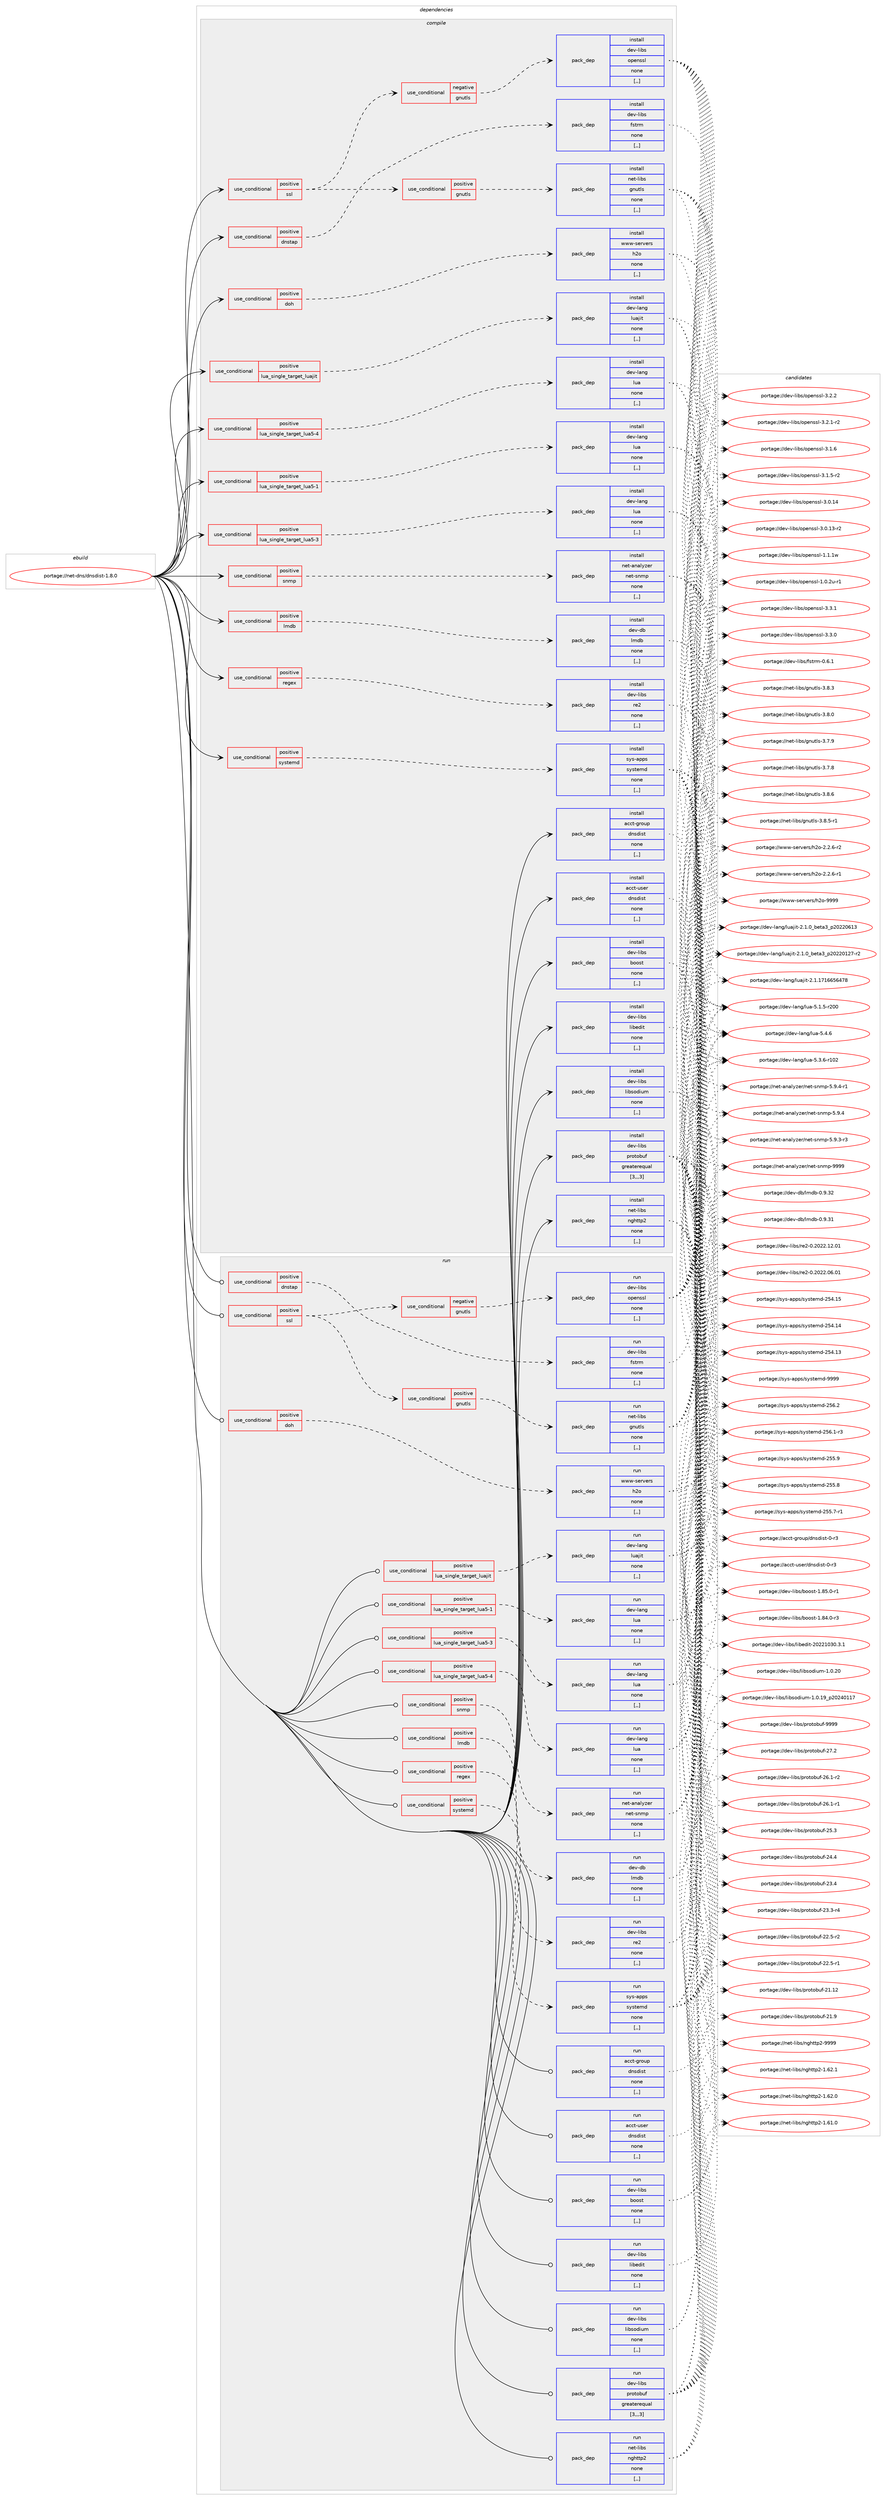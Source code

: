 digraph prolog {

# *************
# Graph options
# *************

newrank=true;
concentrate=true;
compound=true;
graph [rankdir=LR,fontname=Helvetica,fontsize=10,ranksep=1.5];#, ranksep=2.5, nodesep=0.2];
edge  [arrowhead=vee];
node  [fontname=Helvetica,fontsize=10];

# **********
# The ebuild
# **********

subgraph cluster_leftcol {
color=gray;
label=<<i>ebuild</i>>;
id [label="portage://net-dns/dnsdist-1.8.0", color=red, width=4, href="../net-dns/dnsdist-1.8.0.svg"];
}

# ****************
# The dependencies
# ****************

subgraph cluster_midcol {
color=gray;
label=<<i>dependencies</i>>;
subgraph cluster_compile {
fillcolor="#eeeeee";
style=filled;
label=<<i>compile</i>>;
subgraph cond89150 {
dependency344105 [label=<<TABLE BORDER="0" CELLBORDER="1" CELLSPACING="0" CELLPADDING="4"><TR><TD ROWSPAN="3" CELLPADDING="10">use_conditional</TD></TR><TR><TD>positive</TD></TR><TR><TD>dnstap</TD></TR></TABLE>>, shape=none, color=red];
subgraph pack252348 {
dependency344106 [label=<<TABLE BORDER="0" CELLBORDER="1" CELLSPACING="0" CELLPADDING="4" WIDTH="220"><TR><TD ROWSPAN="6" CELLPADDING="30">pack_dep</TD></TR><TR><TD WIDTH="110">install</TD></TR><TR><TD>dev-libs</TD></TR><TR><TD>fstrm</TD></TR><TR><TD>none</TD></TR><TR><TD>[,,]</TD></TR></TABLE>>, shape=none, color=blue];
}
dependency344105:e -> dependency344106:w [weight=20,style="dashed",arrowhead="vee"];
}
id:e -> dependency344105:w [weight=20,style="solid",arrowhead="vee"];
subgraph cond89151 {
dependency344107 [label=<<TABLE BORDER="0" CELLBORDER="1" CELLSPACING="0" CELLPADDING="4"><TR><TD ROWSPAN="3" CELLPADDING="10">use_conditional</TD></TR><TR><TD>positive</TD></TR><TR><TD>doh</TD></TR></TABLE>>, shape=none, color=red];
subgraph pack252349 {
dependency344108 [label=<<TABLE BORDER="0" CELLBORDER="1" CELLSPACING="0" CELLPADDING="4" WIDTH="220"><TR><TD ROWSPAN="6" CELLPADDING="30">pack_dep</TD></TR><TR><TD WIDTH="110">install</TD></TR><TR><TD>www-servers</TD></TR><TR><TD>h2o</TD></TR><TR><TD>none</TD></TR><TR><TD>[,,]</TD></TR></TABLE>>, shape=none, color=blue];
}
dependency344107:e -> dependency344108:w [weight=20,style="dashed",arrowhead="vee"];
}
id:e -> dependency344107:w [weight=20,style="solid",arrowhead="vee"];
subgraph cond89152 {
dependency344109 [label=<<TABLE BORDER="0" CELLBORDER="1" CELLSPACING="0" CELLPADDING="4"><TR><TD ROWSPAN="3" CELLPADDING="10">use_conditional</TD></TR><TR><TD>positive</TD></TR><TR><TD>lmdb</TD></TR></TABLE>>, shape=none, color=red];
subgraph pack252350 {
dependency344110 [label=<<TABLE BORDER="0" CELLBORDER="1" CELLSPACING="0" CELLPADDING="4" WIDTH="220"><TR><TD ROWSPAN="6" CELLPADDING="30">pack_dep</TD></TR><TR><TD WIDTH="110">install</TD></TR><TR><TD>dev-db</TD></TR><TR><TD>lmdb</TD></TR><TR><TD>none</TD></TR><TR><TD>[,,]</TD></TR></TABLE>>, shape=none, color=blue];
}
dependency344109:e -> dependency344110:w [weight=20,style="dashed",arrowhead="vee"];
}
id:e -> dependency344109:w [weight=20,style="solid",arrowhead="vee"];
subgraph cond89153 {
dependency344111 [label=<<TABLE BORDER="0" CELLBORDER="1" CELLSPACING="0" CELLPADDING="4"><TR><TD ROWSPAN="3" CELLPADDING="10">use_conditional</TD></TR><TR><TD>positive</TD></TR><TR><TD>lua_single_target_lua5-1</TD></TR></TABLE>>, shape=none, color=red];
subgraph pack252351 {
dependency344112 [label=<<TABLE BORDER="0" CELLBORDER="1" CELLSPACING="0" CELLPADDING="4" WIDTH="220"><TR><TD ROWSPAN="6" CELLPADDING="30">pack_dep</TD></TR><TR><TD WIDTH="110">install</TD></TR><TR><TD>dev-lang</TD></TR><TR><TD>lua</TD></TR><TR><TD>none</TD></TR><TR><TD>[,,]</TD></TR></TABLE>>, shape=none, color=blue];
}
dependency344111:e -> dependency344112:w [weight=20,style="dashed",arrowhead="vee"];
}
id:e -> dependency344111:w [weight=20,style="solid",arrowhead="vee"];
subgraph cond89154 {
dependency344113 [label=<<TABLE BORDER="0" CELLBORDER="1" CELLSPACING="0" CELLPADDING="4"><TR><TD ROWSPAN="3" CELLPADDING="10">use_conditional</TD></TR><TR><TD>positive</TD></TR><TR><TD>lua_single_target_lua5-3</TD></TR></TABLE>>, shape=none, color=red];
subgraph pack252352 {
dependency344114 [label=<<TABLE BORDER="0" CELLBORDER="1" CELLSPACING="0" CELLPADDING="4" WIDTH="220"><TR><TD ROWSPAN="6" CELLPADDING="30">pack_dep</TD></TR><TR><TD WIDTH="110">install</TD></TR><TR><TD>dev-lang</TD></TR><TR><TD>lua</TD></TR><TR><TD>none</TD></TR><TR><TD>[,,]</TD></TR></TABLE>>, shape=none, color=blue];
}
dependency344113:e -> dependency344114:w [weight=20,style="dashed",arrowhead="vee"];
}
id:e -> dependency344113:w [weight=20,style="solid",arrowhead="vee"];
subgraph cond89155 {
dependency344115 [label=<<TABLE BORDER="0" CELLBORDER="1" CELLSPACING="0" CELLPADDING="4"><TR><TD ROWSPAN="3" CELLPADDING="10">use_conditional</TD></TR><TR><TD>positive</TD></TR><TR><TD>lua_single_target_lua5-4</TD></TR></TABLE>>, shape=none, color=red];
subgraph pack252353 {
dependency344116 [label=<<TABLE BORDER="0" CELLBORDER="1" CELLSPACING="0" CELLPADDING="4" WIDTH="220"><TR><TD ROWSPAN="6" CELLPADDING="30">pack_dep</TD></TR><TR><TD WIDTH="110">install</TD></TR><TR><TD>dev-lang</TD></TR><TR><TD>lua</TD></TR><TR><TD>none</TD></TR><TR><TD>[,,]</TD></TR></TABLE>>, shape=none, color=blue];
}
dependency344115:e -> dependency344116:w [weight=20,style="dashed",arrowhead="vee"];
}
id:e -> dependency344115:w [weight=20,style="solid",arrowhead="vee"];
subgraph cond89156 {
dependency344117 [label=<<TABLE BORDER="0" CELLBORDER="1" CELLSPACING="0" CELLPADDING="4"><TR><TD ROWSPAN="3" CELLPADDING="10">use_conditional</TD></TR><TR><TD>positive</TD></TR><TR><TD>lua_single_target_luajit</TD></TR></TABLE>>, shape=none, color=red];
subgraph pack252354 {
dependency344118 [label=<<TABLE BORDER="0" CELLBORDER="1" CELLSPACING="0" CELLPADDING="4" WIDTH="220"><TR><TD ROWSPAN="6" CELLPADDING="30">pack_dep</TD></TR><TR><TD WIDTH="110">install</TD></TR><TR><TD>dev-lang</TD></TR><TR><TD>luajit</TD></TR><TR><TD>none</TD></TR><TR><TD>[,,]</TD></TR></TABLE>>, shape=none, color=blue];
}
dependency344117:e -> dependency344118:w [weight=20,style="dashed",arrowhead="vee"];
}
id:e -> dependency344117:w [weight=20,style="solid",arrowhead="vee"];
subgraph cond89157 {
dependency344119 [label=<<TABLE BORDER="0" CELLBORDER="1" CELLSPACING="0" CELLPADDING="4"><TR><TD ROWSPAN="3" CELLPADDING="10">use_conditional</TD></TR><TR><TD>positive</TD></TR><TR><TD>regex</TD></TR></TABLE>>, shape=none, color=red];
subgraph pack252355 {
dependency344120 [label=<<TABLE BORDER="0" CELLBORDER="1" CELLSPACING="0" CELLPADDING="4" WIDTH="220"><TR><TD ROWSPAN="6" CELLPADDING="30">pack_dep</TD></TR><TR><TD WIDTH="110">install</TD></TR><TR><TD>dev-libs</TD></TR><TR><TD>re2</TD></TR><TR><TD>none</TD></TR><TR><TD>[,,]</TD></TR></TABLE>>, shape=none, color=blue];
}
dependency344119:e -> dependency344120:w [weight=20,style="dashed",arrowhead="vee"];
}
id:e -> dependency344119:w [weight=20,style="solid",arrowhead="vee"];
subgraph cond89158 {
dependency344121 [label=<<TABLE BORDER="0" CELLBORDER="1" CELLSPACING="0" CELLPADDING="4"><TR><TD ROWSPAN="3" CELLPADDING="10">use_conditional</TD></TR><TR><TD>positive</TD></TR><TR><TD>snmp</TD></TR></TABLE>>, shape=none, color=red];
subgraph pack252356 {
dependency344122 [label=<<TABLE BORDER="0" CELLBORDER="1" CELLSPACING="0" CELLPADDING="4" WIDTH="220"><TR><TD ROWSPAN="6" CELLPADDING="30">pack_dep</TD></TR><TR><TD WIDTH="110">install</TD></TR><TR><TD>net-analyzer</TD></TR><TR><TD>net-snmp</TD></TR><TR><TD>none</TD></TR><TR><TD>[,,]</TD></TR></TABLE>>, shape=none, color=blue];
}
dependency344121:e -> dependency344122:w [weight=20,style="dashed",arrowhead="vee"];
}
id:e -> dependency344121:w [weight=20,style="solid",arrowhead="vee"];
subgraph cond89159 {
dependency344123 [label=<<TABLE BORDER="0" CELLBORDER="1" CELLSPACING="0" CELLPADDING="4"><TR><TD ROWSPAN="3" CELLPADDING="10">use_conditional</TD></TR><TR><TD>positive</TD></TR><TR><TD>ssl</TD></TR></TABLE>>, shape=none, color=red];
subgraph cond89160 {
dependency344124 [label=<<TABLE BORDER="0" CELLBORDER="1" CELLSPACING="0" CELLPADDING="4"><TR><TD ROWSPAN="3" CELLPADDING="10">use_conditional</TD></TR><TR><TD>positive</TD></TR><TR><TD>gnutls</TD></TR></TABLE>>, shape=none, color=red];
subgraph pack252357 {
dependency344125 [label=<<TABLE BORDER="0" CELLBORDER="1" CELLSPACING="0" CELLPADDING="4" WIDTH="220"><TR><TD ROWSPAN="6" CELLPADDING="30">pack_dep</TD></TR><TR><TD WIDTH="110">install</TD></TR><TR><TD>net-libs</TD></TR><TR><TD>gnutls</TD></TR><TR><TD>none</TD></TR><TR><TD>[,,]</TD></TR></TABLE>>, shape=none, color=blue];
}
dependency344124:e -> dependency344125:w [weight=20,style="dashed",arrowhead="vee"];
}
dependency344123:e -> dependency344124:w [weight=20,style="dashed",arrowhead="vee"];
subgraph cond89161 {
dependency344126 [label=<<TABLE BORDER="0" CELLBORDER="1" CELLSPACING="0" CELLPADDING="4"><TR><TD ROWSPAN="3" CELLPADDING="10">use_conditional</TD></TR><TR><TD>negative</TD></TR><TR><TD>gnutls</TD></TR></TABLE>>, shape=none, color=red];
subgraph pack252358 {
dependency344127 [label=<<TABLE BORDER="0" CELLBORDER="1" CELLSPACING="0" CELLPADDING="4" WIDTH="220"><TR><TD ROWSPAN="6" CELLPADDING="30">pack_dep</TD></TR><TR><TD WIDTH="110">install</TD></TR><TR><TD>dev-libs</TD></TR><TR><TD>openssl</TD></TR><TR><TD>none</TD></TR><TR><TD>[,,]</TD></TR></TABLE>>, shape=none, color=blue];
}
dependency344126:e -> dependency344127:w [weight=20,style="dashed",arrowhead="vee"];
}
dependency344123:e -> dependency344126:w [weight=20,style="dashed",arrowhead="vee"];
}
id:e -> dependency344123:w [weight=20,style="solid",arrowhead="vee"];
subgraph cond89162 {
dependency344128 [label=<<TABLE BORDER="0" CELLBORDER="1" CELLSPACING="0" CELLPADDING="4"><TR><TD ROWSPAN="3" CELLPADDING="10">use_conditional</TD></TR><TR><TD>positive</TD></TR><TR><TD>systemd</TD></TR></TABLE>>, shape=none, color=red];
subgraph pack252359 {
dependency344129 [label=<<TABLE BORDER="0" CELLBORDER="1" CELLSPACING="0" CELLPADDING="4" WIDTH="220"><TR><TD ROWSPAN="6" CELLPADDING="30">pack_dep</TD></TR><TR><TD WIDTH="110">install</TD></TR><TR><TD>sys-apps</TD></TR><TR><TD>systemd</TD></TR><TR><TD>none</TD></TR><TR><TD>[,,]</TD></TR></TABLE>>, shape=none, color=blue];
}
dependency344128:e -> dependency344129:w [weight=20,style="dashed",arrowhead="vee"];
}
id:e -> dependency344128:w [weight=20,style="solid",arrowhead="vee"];
subgraph pack252360 {
dependency344130 [label=<<TABLE BORDER="0" CELLBORDER="1" CELLSPACING="0" CELLPADDING="4" WIDTH="220"><TR><TD ROWSPAN="6" CELLPADDING="30">pack_dep</TD></TR><TR><TD WIDTH="110">install</TD></TR><TR><TD>acct-group</TD></TR><TR><TD>dnsdist</TD></TR><TR><TD>none</TD></TR><TR><TD>[,,]</TD></TR></TABLE>>, shape=none, color=blue];
}
id:e -> dependency344130:w [weight=20,style="solid",arrowhead="vee"];
subgraph pack252361 {
dependency344131 [label=<<TABLE BORDER="0" CELLBORDER="1" CELLSPACING="0" CELLPADDING="4" WIDTH="220"><TR><TD ROWSPAN="6" CELLPADDING="30">pack_dep</TD></TR><TR><TD WIDTH="110">install</TD></TR><TR><TD>acct-user</TD></TR><TR><TD>dnsdist</TD></TR><TR><TD>none</TD></TR><TR><TD>[,,]</TD></TR></TABLE>>, shape=none, color=blue];
}
id:e -> dependency344131:w [weight=20,style="solid",arrowhead="vee"];
subgraph pack252362 {
dependency344132 [label=<<TABLE BORDER="0" CELLBORDER="1" CELLSPACING="0" CELLPADDING="4" WIDTH="220"><TR><TD ROWSPAN="6" CELLPADDING="30">pack_dep</TD></TR><TR><TD WIDTH="110">install</TD></TR><TR><TD>dev-libs</TD></TR><TR><TD>boost</TD></TR><TR><TD>none</TD></TR><TR><TD>[,,]</TD></TR></TABLE>>, shape=none, color=blue];
}
id:e -> dependency344132:w [weight=20,style="solid",arrowhead="vee"];
subgraph pack252363 {
dependency344133 [label=<<TABLE BORDER="0" CELLBORDER="1" CELLSPACING="0" CELLPADDING="4" WIDTH="220"><TR><TD ROWSPAN="6" CELLPADDING="30">pack_dep</TD></TR><TR><TD WIDTH="110">install</TD></TR><TR><TD>dev-libs</TD></TR><TR><TD>libedit</TD></TR><TR><TD>none</TD></TR><TR><TD>[,,]</TD></TR></TABLE>>, shape=none, color=blue];
}
id:e -> dependency344133:w [weight=20,style="solid",arrowhead="vee"];
subgraph pack252364 {
dependency344134 [label=<<TABLE BORDER="0" CELLBORDER="1" CELLSPACING="0" CELLPADDING="4" WIDTH="220"><TR><TD ROWSPAN="6" CELLPADDING="30">pack_dep</TD></TR><TR><TD WIDTH="110">install</TD></TR><TR><TD>dev-libs</TD></TR><TR><TD>libsodium</TD></TR><TR><TD>none</TD></TR><TR><TD>[,,]</TD></TR></TABLE>>, shape=none, color=blue];
}
id:e -> dependency344134:w [weight=20,style="solid",arrowhead="vee"];
subgraph pack252365 {
dependency344135 [label=<<TABLE BORDER="0" CELLBORDER="1" CELLSPACING="0" CELLPADDING="4" WIDTH="220"><TR><TD ROWSPAN="6" CELLPADDING="30">pack_dep</TD></TR><TR><TD WIDTH="110">install</TD></TR><TR><TD>dev-libs</TD></TR><TR><TD>protobuf</TD></TR><TR><TD>greaterequal</TD></TR><TR><TD>[3,,,3]</TD></TR></TABLE>>, shape=none, color=blue];
}
id:e -> dependency344135:w [weight=20,style="solid",arrowhead="vee"];
subgraph pack252366 {
dependency344136 [label=<<TABLE BORDER="0" CELLBORDER="1" CELLSPACING="0" CELLPADDING="4" WIDTH="220"><TR><TD ROWSPAN="6" CELLPADDING="30">pack_dep</TD></TR><TR><TD WIDTH="110">install</TD></TR><TR><TD>net-libs</TD></TR><TR><TD>nghttp2</TD></TR><TR><TD>none</TD></TR><TR><TD>[,,]</TD></TR></TABLE>>, shape=none, color=blue];
}
id:e -> dependency344136:w [weight=20,style="solid",arrowhead="vee"];
}
subgraph cluster_compileandrun {
fillcolor="#eeeeee";
style=filled;
label=<<i>compile and run</i>>;
}
subgraph cluster_run {
fillcolor="#eeeeee";
style=filled;
label=<<i>run</i>>;
subgraph cond89163 {
dependency344137 [label=<<TABLE BORDER="0" CELLBORDER="1" CELLSPACING="0" CELLPADDING="4"><TR><TD ROWSPAN="3" CELLPADDING="10">use_conditional</TD></TR><TR><TD>positive</TD></TR><TR><TD>dnstap</TD></TR></TABLE>>, shape=none, color=red];
subgraph pack252367 {
dependency344138 [label=<<TABLE BORDER="0" CELLBORDER="1" CELLSPACING="0" CELLPADDING="4" WIDTH="220"><TR><TD ROWSPAN="6" CELLPADDING="30">pack_dep</TD></TR><TR><TD WIDTH="110">run</TD></TR><TR><TD>dev-libs</TD></TR><TR><TD>fstrm</TD></TR><TR><TD>none</TD></TR><TR><TD>[,,]</TD></TR></TABLE>>, shape=none, color=blue];
}
dependency344137:e -> dependency344138:w [weight=20,style="dashed",arrowhead="vee"];
}
id:e -> dependency344137:w [weight=20,style="solid",arrowhead="odot"];
subgraph cond89164 {
dependency344139 [label=<<TABLE BORDER="0" CELLBORDER="1" CELLSPACING="0" CELLPADDING="4"><TR><TD ROWSPAN="3" CELLPADDING="10">use_conditional</TD></TR><TR><TD>positive</TD></TR><TR><TD>doh</TD></TR></TABLE>>, shape=none, color=red];
subgraph pack252368 {
dependency344140 [label=<<TABLE BORDER="0" CELLBORDER="1" CELLSPACING="0" CELLPADDING="4" WIDTH="220"><TR><TD ROWSPAN="6" CELLPADDING="30">pack_dep</TD></TR><TR><TD WIDTH="110">run</TD></TR><TR><TD>www-servers</TD></TR><TR><TD>h2o</TD></TR><TR><TD>none</TD></TR><TR><TD>[,,]</TD></TR></TABLE>>, shape=none, color=blue];
}
dependency344139:e -> dependency344140:w [weight=20,style="dashed",arrowhead="vee"];
}
id:e -> dependency344139:w [weight=20,style="solid",arrowhead="odot"];
subgraph cond89165 {
dependency344141 [label=<<TABLE BORDER="0" CELLBORDER="1" CELLSPACING="0" CELLPADDING="4"><TR><TD ROWSPAN="3" CELLPADDING="10">use_conditional</TD></TR><TR><TD>positive</TD></TR><TR><TD>lmdb</TD></TR></TABLE>>, shape=none, color=red];
subgraph pack252369 {
dependency344142 [label=<<TABLE BORDER="0" CELLBORDER="1" CELLSPACING="0" CELLPADDING="4" WIDTH="220"><TR><TD ROWSPAN="6" CELLPADDING="30">pack_dep</TD></TR><TR><TD WIDTH="110">run</TD></TR><TR><TD>dev-db</TD></TR><TR><TD>lmdb</TD></TR><TR><TD>none</TD></TR><TR><TD>[,,]</TD></TR></TABLE>>, shape=none, color=blue];
}
dependency344141:e -> dependency344142:w [weight=20,style="dashed",arrowhead="vee"];
}
id:e -> dependency344141:w [weight=20,style="solid",arrowhead="odot"];
subgraph cond89166 {
dependency344143 [label=<<TABLE BORDER="0" CELLBORDER="1" CELLSPACING="0" CELLPADDING="4"><TR><TD ROWSPAN="3" CELLPADDING="10">use_conditional</TD></TR><TR><TD>positive</TD></TR><TR><TD>lua_single_target_lua5-1</TD></TR></TABLE>>, shape=none, color=red];
subgraph pack252370 {
dependency344144 [label=<<TABLE BORDER="0" CELLBORDER="1" CELLSPACING="0" CELLPADDING="4" WIDTH="220"><TR><TD ROWSPAN="6" CELLPADDING="30">pack_dep</TD></TR><TR><TD WIDTH="110">run</TD></TR><TR><TD>dev-lang</TD></TR><TR><TD>lua</TD></TR><TR><TD>none</TD></TR><TR><TD>[,,]</TD></TR></TABLE>>, shape=none, color=blue];
}
dependency344143:e -> dependency344144:w [weight=20,style="dashed",arrowhead="vee"];
}
id:e -> dependency344143:w [weight=20,style="solid",arrowhead="odot"];
subgraph cond89167 {
dependency344145 [label=<<TABLE BORDER="0" CELLBORDER="1" CELLSPACING="0" CELLPADDING="4"><TR><TD ROWSPAN="3" CELLPADDING="10">use_conditional</TD></TR><TR><TD>positive</TD></TR><TR><TD>lua_single_target_lua5-3</TD></TR></TABLE>>, shape=none, color=red];
subgraph pack252371 {
dependency344146 [label=<<TABLE BORDER="0" CELLBORDER="1" CELLSPACING="0" CELLPADDING="4" WIDTH="220"><TR><TD ROWSPAN="6" CELLPADDING="30">pack_dep</TD></TR><TR><TD WIDTH="110">run</TD></TR><TR><TD>dev-lang</TD></TR><TR><TD>lua</TD></TR><TR><TD>none</TD></TR><TR><TD>[,,]</TD></TR></TABLE>>, shape=none, color=blue];
}
dependency344145:e -> dependency344146:w [weight=20,style="dashed",arrowhead="vee"];
}
id:e -> dependency344145:w [weight=20,style="solid",arrowhead="odot"];
subgraph cond89168 {
dependency344147 [label=<<TABLE BORDER="0" CELLBORDER="1" CELLSPACING="0" CELLPADDING="4"><TR><TD ROWSPAN="3" CELLPADDING="10">use_conditional</TD></TR><TR><TD>positive</TD></TR><TR><TD>lua_single_target_lua5-4</TD></TR></TABLE>>, shape=none, color=red];
subgraph pack252372 {
dependency344148 [label=<<TABLE BORDER="0" CELLBORDER="1" CELLSPACING="0" CELLPADDING="4" WIDTH="220"><TR><TD ROWSPAN="6" CELLPADDING="30">pack_dep</TD></TR><TR><TD WIDTH="110">run</TD></TR><TR><TD>dev-lang</TD></TR><TR><TD>lua</TD></TR><TR><TD>none</TD></TR><TR><TD>[,,]</TD></TR></TABLE>>, shape=none, color=blue];
}
dependency344147:e -> dependency344148:w [weight=20,style="dashed",arrowhead="vee"];
}
id:e -> dependency344147:w [weight=20,style="solid",arrowhead="odot"];
subgraph cond89169 {
dependency344149 [label=<<TABLE BORDER="0" CELLBORDER="1" CELLSPACING="0" CELLPADDING="4"><TR><TD ROWSPAN="3" CELLPADDING="10">use_conditional</TD></TR><TR><TD>positive</TD></TR><TR><TD>lua_single_target_luajit</TD></TR></TABLE>>, shape=none, color=red];
subgraph pack252373 {
dependency344150 [label=<<TABLE BORDER="0" CELLBORDER="1" CELLSPACING="0" CELLPADDING="4" WIDTH="220"><TR><TD ROWSPAN="6" CELLPADDING="30">pack_dep</TD></TR><TR><TD WIDTH="110">run</TD></TR><TR><TD>dev-lang</TD></TR><TR><TD>luajit</TD></TR><TR><TD>none</TD></TR><TR><TD>[,,]</TD></TR></TABLE>>, shape=none, color=blue];
}
dependency344149:e -> dependency344150:w [weight=20,style="dashed",arrowhead="vee"];
}
id:e -> dependency344149:w [weight=20,style="solid",arrowhead="odot"];
subgraph cond89170 {
dependency344151 [label=<<TABLE BORDER="0" CELLBORDER="1" CELLSPACING="0" CELLPADDING="4"><TR><TD ROWSPAN="3" CELLPADDING="10">use_conditional</TD></TR><TR><TD>positive</TD></TR><TR><TD>regex</TD></TR></TABLE>>, shape=none, color=red];
subgraph pack252374 {
dependency344152 [label=<<TABLE BORDER="0" CELLBORDER="1" CELLSPACING="0" CELLPADDING="4" WIDTH="220"><TR><TD ROWSPAN="6" CELLPADDING="30">pack_dep</TD></TR><TR><TD WIDTH="110">run</TD></TR><TR><TD>dev-libs</TD></TR><TR><TD>re2</TD></TR><TR><TD>none</TD></TR><TR><TD>[,,]</TD></TR></TABLE>>, shape=none, color=blue];
}
dependency344151:e -> dependency344152:w [weight=20,style="dashed",arrowhead="vee"];
}
id:e -> dependency344151:w [weight=20,style="solid",arrowhead="odot"];
subgraph cond89171 {
dependency344153 [label=<<TABLE BORDER="0" CELLBORDER="1" CELLSPACING="0" CELLPADDING="4"><TR><TD ROWSPAN="3" CELLPADDING="10">use_conditional</TD></TR><TR><TD>positive</TD></TR><TR><TD>snmp</TD></TR></TABLE>>, shape=none, color=red];
subgraph pack252375 {
dependency344154 [label=<<TABLE BORDER="0" CELLBORDER="1" CELLSPACING="0" CELLPADDING="4" WIDTH="220"><TR><TD ROWSPAN="6" CELLPADDING="30">pack_dep</TD></TR><TR><TD WIDTH="110">run</TD></TR><TR><TD>net-analyzer</TD></TR><TR><TD>net-snmp</TD></TR><TR><TD>none</TD></TR><TR><TD>[,,]</TD></TR></TABLE>>, shape=none, color=blue];
}
dependency344153:e -> dependency344154:w [weight=20,style="dashed",arrowhead="vee"];
}
id:e -> dependency344153:w [weight=20,style="solid",arrowhead="odot"];
subgraph cond89172 {
dependency344155 [label=<<TABLE BORDER="0" CELLBORDER="1" CELLSPACING="0" CELLPADDING="4"><TR><TD ROWSPAN="3" CELLPADDING="10">use_conditional</TD></TR><TR><TD>positive</TD></TR><TR><TD>ssl</TD></TR></TABLE>>, shape=none, color=red];
subgraph cond89173 {
dependency344156 [label=<<TABLE BORDER="0" CELLBORDER="1" CELLSPACING="0" CELLPADDING="4"><TR><TD ROWSPAN="3" CELLPADDING="10">use_conditional</TD></TR><TR><TD>positive</TD></TR><TR><TD>gnutls</TD></TR></TABLE>>, shape=none, color=red];
subgraph pack252376 {
dependency344157 [label=<<TABLE BORDER="0" CELLBORDER="1" CELLSPACING="0" CELLPADDING="4" WIDTH="220"><TR><TD ROWSPAN="6" CELLPADDING="30">pack_dep</TD></TR><TR><TD WIDTH="110">run</TD></TR><TR><TD>net-libs</TD></TR><TR><TD>gnutls</TD></TR><TR><TD>none</TD></TR><TR><TD>[,,]</TD></TR></TABLE>>, shape=none, color=blue];
}
dependency344156:e -> dependency344157:w [weight=20,style="dashed",arrowhead="vee"];
}
dependency344155:e -> dependency344156:w [weight=20,style="dashed",arrowhead="vee"];
subgraph cond89174 {
dependency344158 [label=<<TABLE BORDER="0" CELLBORDER="1" CELLSPACING="0" CELLPADDING="4"><TR><TD ROWSPAN="3" CELLPADDING="10">use_conditional</TD></TR><TR><TD>negative</TD></TR><TR><TD>gnutls</TD></TR></TABLE>>, shape=none, color=red];
subgraph pack252377 {
dependency344159 [label=<<TABLE BORDER="0" CELLBORDER="1" CELLSPACING="0" CELLPADDING="4" WIDTH="220"><TR><TD ROWSPAN="6" CELLPADDING="30">pack_dep</TD></TR><TR><TD WIDTH="110">run</TD></TR><TR><TD>dev-libs</TD></TR><TR><TD>openssl</TD></TR><TR><TD>none</TD></TR><TR><TD>[,,]</TD></TR></TABLE>>, shape=none, color=blue];
}
dependency344158:e -> dependency344159:w [weight=20,style="dashed",arrowhead="vee"];
}
dependency344155:e -> dependency344158:w [weight=20,style="dashed",arrowhead="vee"];
}
id:e -> dependency344155:w [weight=20,style="solid",arrowhead="odot"];
subgraph cond89175 {
dependency344160 [label=<<TABLE BORDER="0" CELLBORDER="1" CELLSPACING="0" CELLPADDING="4"><TR><TD ROWSPAN="3" CELLPADDING="10">use_conditional</TD></TR><TR><TD>positive</TD></TR><TR><TD>systemd</TD></TR></TABLE>>, shape=none, color=red];
subgraph pack252378 {
dependency344161 [label=<<TABLE BORDER="0" CELLBORDER="1" CELLSPACING="0" CELLPADDING="4" WIDTH="220"><TR><TD ROWSPAN="6" CELLPADDING="30">pack_dep</TD></TR><TR><TD WIDTH="110">run</TD></TR><TR><TD>sys-apps</TD></TR><TR><TD>systemd</TD></TR><TR><TD>none</TD></TR><TR><TD>[,,]</TD></TR></TABLE>>, shape=none, color=blue];
}
dependency344160:e -> dependency344161:w [weight=20,style="dashed",arrowhead="vee"];
}
id:e -> dependency344160:w [weight=20,style="solid",arrowhead="odot"];
subgraph pack252379 {
dependency344162 [label=<<TABLE BORDER="0" CELLBORDER="1" CELLSPACING="0" CELLPADDING="4" WIDTH="220"><TR><TD ROWSPAN="6" CELLPADDING="30">pack_dep</TD></TR><TR><TD WIDTH="110">run</TD></TR><TR><TD>acct-group</TD></TR><TR><TD>dnsdist</TD></TR><TR><TD>none</TD></TR><TR><TD>[,,]</TD></TR></TABLE>>, shape=none, color=blue];
}
id:e -> dependency344162:w [weight=20,style="solid",arrowhead="odot"];
subgraph pack252380 {
dependency344163 [label=<<TABLE BORDER="0" CELLBORDER="1" CELLSPACING="0" CELLPADDING="4" WIDTH="220"><TR><TD ROWSPAN="6" CELLPADDING="30">pack_dep</TD></TR><TR><TD WIDTH="110">run</TD></TR><TR><TD>acct-user</TD></TR><TR><TD>dnsdist</TD></TR><TR><TD>none</TD></TR><TR><TD>[,,]</TD></TR></TABLE>>, shape=none, color=blue];
}
id:e -> dependency344163:w [weight=20,style="solid",arrowhead="odot"];
subgraph pack252381 {
dependency344164 [label=<<TABLE BORDER="0" CELLBORDER="1" CELLSPACING="0" CELLPADDING="4" WIDTH="220"><TR><TD ROWSPAN="6" CELLPADDING="30">pack_dep</TD></TR><TR><TD WIDTH="110">run</TD></TR><TR><TD>dev-libs</TD></TR><TR><TD>boost</TD></TR><TR><TD>none</TD></TR><TR><TD>[,,]</TD></TR></TABLE>>, shape=none, color=blue];
}
id:e -> dependency344164:w [weight=20,style="solid",arrowhead="odot"];
subgraph pack252382 {
dependency344165 [label=<<TABLE BORDER="0" CELLBORDER="1" CELLSPACING="0" CELLPADDING="4" WIDTH="220"><TR><TD ROWSPAN="6" CELLPADDING="30">pack_dep</TD></TR><TR><TD WIDTH="110">run</TD></TR><TR><TD>dev-libs</TD></TR><TR><TD>libedit</TD></TR><TR><TD>none</TD></TR><TR><TD>[,,]</TD></TR></TABLE>>, shape=none, color=blue];
}
id:e -> dependency344165:w [weight=20,style="solid",arrowhead="odot"];
subgraph pack252383 {
dependency344166 [label=<<TABLE BORDER="0" CELLBORDER="1" CELLSPACING="0" CELLPADDING="4" WIDTH="220"><TR><TD ROWSPAN="6" CELLPADDING="30">pack_dep</TD></TR><TR><TD WIDTH="110">run</TD></TR><TR><TD>dev-libs</TD></TR><TR><TD>libsodium</TD></TR><TR><TD>none</TD></TR><TR><TD>[,,]</TD></TR></TABLE>>, shape=none, color=blue];
}
id:e -> dependency344166:w [weight=20,style="solid",arrowhead="odot"];
subgraph pack252384 {
dependency344167 [label=<<TABLE BORDER="0" CELLBORDER="1" CELLSPACING="0" CELLPADDING="4" WIDTH="220"><TR><TD ROWSPAN="6" CELLPADDING="30">pack_dep</TD></TR><TR><TD WIDTH="110">run</TD></TR><TR><TD>dev-libs</TD></TR><TR><TD>protobuf</TD></TR><TR><TD>greaterequal</TD></TR><TR><TD>[3,,,3]</TD></TR></TABLE>>, shape=none, color=blue];
}
id:e -> dependency344167:w [weight=20,style="solid",arrowhead="odot"];
subgraph pack252385 {
dependency344168 [label=<<TABLE BORDER="0" CELLBORDER="1" CELLSPACING="0" CELLPADDING="4" WIDTH="220"><TR><TD ROWSPAN="6" CELLPADDING="30">pack_dep</TD></TR><TR><TD WIDTH="110">run</TD></TR><TR><TD>net-libs</TD></TR><TR><TD>nghttp2</TD></TR><TR><TD>none</TD></TR><TR><TD>[,,]</TD></TR></TABLE>>, shape=none, color=blue];
}
id:e -> dependency344168:w [weight=20,style="solid",arrowhead="odot"];
}
}

# **************
# The candidates
# **************

subgraph cluster_choices {
rank=same;
color=gray;
label=<<i>candidates</i>>;

subgraph choice252348 {
color=black;
nodesep=1;
choice100101118451081059811547102115116114109454846544649 [label="portage://dev-libs/fstrm-0.6.1", color=red, width=4,href="../dev-libs/fstrm-0.6.1.svg"];
dependency344106:e -> choice100101118451081059811547102115116114109454846544649:w [style=dotted,weight="100"];
}
subgraph choice252349 {
color=black;
nodesep=1;
choice1191191194511510111411810111411547104501114557575757 [label="portage://www-servers/h2o-9999", color=red, width=4,href="../www-servers/h2o-9999.svg"];
choice1191191194511510111411810111411547104501114550465046544511450 [label="portage://www-servers/h2o-2.2.6-r2", color=red, width=4,href="../www-servers/h2o-2.2.6-r2.svg"];
choice1191191194511510111411810111411547104501114550465046544511449 [label="portage://www-servers/h2o-2.2.6-r1", color=red, width=4,href="../www-servers/h2o-2.2.6-r1.svg"];
dependency344108:e -> choice1191191194511510111411810111411547104501114557575757:w [style=dotted,weight="100"];
dependency344108:e -> choice1191191194511510111411810111411547104501114550465046544511450:w [style=dotted,weight="100"];
dependency344108:e -> choice1191191194511510111411810111411547104501114550465046544511449:w [style=dotted,weight="100"];
}
subgraph choice252350 {
color=black;
nodesep=1;
choice1001011184510098471081091009845484657465150 [label="portage://dev-db/lmdb-0.9.32", color=red, width=4,href="../dev-db/lmdb-0.9.32.svg"];
choice1001011184510098471081091009845484657465149 [label="portage://dev-db/lmdb-0.9.31", color=red, width=4,href="../dev-db/lmdb-0.9.31.svg"];
dependency344110:e -> choice1001011184510098471081091009845484657465150:w [style=dotted,weight="100"];
dependency344110:e -> choice1001011184510098471081091009845484657465149:w [style=dotted,weight="100"];
}
subgraph choice252351 {
color=black;
nodesep=1;
choice10010111845108971101034710811797455346524654 [label="portage://dev-lang/lua-5.4.6", color=red, width=4,href="../dev-lang/lua-5.4.6.svg"];
choice1001011184510897110103471081179745534651465445114494850 [label="portage://dev-lang/lua-5.3.6-r102", color=red, width=4,href="../dev-lang/lua-5.3.6-r102.svg"];
choice1001011184510897110103471081179745534649465345114504848 [label="portage://dev-lang/lua-5.1.5-r200", color=red, width=4,href="../dev-lang/lua-5.1.5-r200.svg"];
dependency344112:e -> choice10010111845108971101034710811797455346524654:w [style=dotted,weight="100"];
dependency344112:e -> choice1001011184510897110103471081179745534651465445114494850:w [style=dotted,weight="100"];
dependency344112:e -> choice1001011184510897110103471081179745534649465345114504848:w [style=dotted,weight="100"];
}
subgraph choice252352 {
color=black;
nodesep=1;
choice10010111845108971101034710811797455346524654 [label="portage://dev-lang/lua-5.4.6", color=red, width=4,href="../dev-lang/lua-5.4.6.svg"];
choice1001011184510897110103471081179745534651465445114494850 [label="portage://dev-lang/lua-5.3.6-r102", color=red, width=4,href="../dev-lang/lua-5.3.6-r102.svg"];
choice1001011184510897110103471081179745534649465345114504848 [label="portage://dev-lang/lua-5.1.5-r200", color=red, width=4,href="../dev-lang/lua-5.1.5-r200.svg"];
dependency344114:e -> choice10010111845108971101034710811797455346524654:w [style=dotted,weight="100"];
dependency344114:e -> choice1001011184510897110103471081179745534651465445114494850:w [style=dotted,weight="100"];
dependency344114:e -> choice1001011184510897110103471081179745534649465345114504848:w [style=dotted,weight="100"];
}
subgraph choice252353 {
color=black;
nodesep=1;
choice10010111845108971101034710811797455346524654 [label="portage://dev-lang/lua-5.4.6", color=red, width=4,href="../dev-lang/lua-5.4.6.svg"];
choice1001011184510897110103471081179745534651465445114494850 [label="portage://dev-lang/lua-5.3.6-r102", color=red, width=4,href="../dev-lang/lua-5.3.6-r102.svg"];
choice1001011184510897110103471081179745534649465345114504848 [label="portage://dev-lang/lua-5.1.5-r200", color=red, width=4,href="../dev-lang/lua-5.1.5-r200.svg"];
dependency344116:e -> choice10010111845108971101034710811797455346524654:w [style=dotted,weight="100"];
dependency344116:e -> choice1001011184510897110103471081179745534651465445114494850:w [style=dotted,weight="100"];
dependency344116:e -> choice1001011184510897110103471081179745534649465345114504848:w [style=dotted,weight="100"];
}
subgraph choice252354 {
color=black;
nodesep=1;
choice10010111845108971101034710811797106105116455046494649554954545354525556 [label="portage://dev-lang/luajit-2.1.1716656478", color=red, width=4,href="../dev-lang/luajit-2.1.1716656478.svg"];
choice1001011184510897110103471081179710610511645504649464895981011169751951125048505048544951 [label="portage://dev-lang/luajit-2.1.0_beta3_p20220613", color=red, width=4,href="../dev-lang/luajit-2.1.0_beta3_p20220613.svg"];
choice10010111845108971101034710811797106105116455046494648959810111697519511250485050484950554511450 [label="portage://dev-lang/luajit-2.1.0_beta3_p20220127-r2", color=red, width=4,href="../dev-lang/luajit-2.1.0_beta3_p20220127-r2.svg"];
dependency344118:e -> choice10010111845108971101034710811797106105116455046494649554954545354525556:w [style=dotted,weight="100"];
dependency344118:e -> choice1001011184510897110103471081179710610511645504649464895981011169751951125048505048544951:w [style=dotted,weight="100"];
dependency344118:e -> choice10010111845108971101034710811797106105116455046494648959810111697519511250485050484950554511450:w [style=dotted,weight="100"];
}
subgraph choice252355 {
color=black;
nodesep=1;
choice1001011184510810598115471141015045484650485050464950464849 [label="portage://dev-libs/re2-0.2022.12.01", color=red, width=4,href="../dev-libs/re2-0.2022.12.01.svg"];
choice1001011184510810598115471141015045484650485050464854464849 [label="portage://dev-libs/re2-0.2022.06.01", color=red, width=4,href="../dev-libs/re2-0.2022.06.01.svg"];
dependency344120:e -> choice1001011184510810598115471141015045484650485050464950464849:w [style=dotted,weight="100"];
dependency344120:e -> choice1001011184510810598115471141015045484650485050464854464849:w [style=dotted,weight="100"];
}
subgraph choice252356 {
color=black;
nodesep=1;
choice11010111645971109710812112210111447110101116451151101091124557575757 [label="portage://net-analyzer/net-snmp-9999", color=red, width=4,href="../net-analyzer/net-snmp-9999.svg"];
choice11010111645971109710812112210111447110101116451151101091124553465746524511449 [label="portage://net-analyzer/net-snmp-5.9.4-r1", color=red, width=4,href="../net-analyzer/net-snmp-5.9.4-r1.svg"];
choice1101011164597110971081211221011144711010111645115110109112455346574652 [label="portage://net-analyzer/net-snmp-5.9.4", color=red, width=4,href="../net-analyzer/net-snmp-5.9.4.svg"];
choice11010111645971109710812112210111447110101116451151101091124553465746514511451 [label="portage://net-analyzer/net-snmp-5.9.3-r3", color=red, width=4,href="../net-analyzer/net-snmp-5.9.3-r3.svg"];
dependency344122:e -> choice11010111645971109710812112210111447110101116451151101091124557575757:w [style=dotted,weight="100"];
dependency344122:e -> choice11010111645971109710812112210111447110101116451151101091124553465746524511449:w [style=dotted,weight="100"];
dependency344122:e -> choice1101011164597110971081211221011144711010111645115110109112455346574652:w [style=dotted,weight="100"];
dependency344122:e -> choice11010111645971109710812112210111447110101116451151101091124553465746514511451:w [style=dotted,weight="100"];
}
subgraph choice252357 {
color=black;
nodesep=1;
choice110101116451081059811547103110117116108115455146564654 [label="portage://net-libs/gnutls-3.8.6", color=red, width=4,href="../net-libs/gnutls-3.8.6.svg"];
choice1101011164510810598115471031101171161081154551465646534511449 [label="portage://net-libs/gnutls-3.8.5-r1", color=red, width=4,href="../net-libs/gnutls-3.8.5-r1.svg"];
choice110101116451081059811547103110117116108115455146564651 [label="portage://net-libs/gnutls-3.8.3", color=red, width=4,href="../net-libs/gnutls-3.8.3.svg"];
choice110101116451081059811547103110117116108115455146564648 [label="portage://net-libs/gnutls-3.8.0", color=red, width=4,href="../net-libs/gnutls-3.8.0.svg"];
choice110101116451081059811547103110117116108115455146554657 [label="portage://net-libs/gnutls-3.7.9", color=red, width=4,href="../net-libs/gnutls-3.7.9.svg"];
choice110101116451081059811547103110117116108115455146554656 [label="portage://net-libs/gnutls-3.7.8", color=red, width=4,href="../net-libs/gnutls-3.7.8.svg"];
dependency344125:e -> choice110101116451081059811547103110117116108115455146564654:w [style=dotted,weight="100"];
dependency344125:e -> choice1101011164510810598115471031101171161081154551465646534511449:w [style=dotted,weight="100"];
dependency344125:e -> choice110101116451081059811547103110117116108115455146564651:w [style=dotted,weight="100"];
dependency344125:e -> choice110101116451081059811547103110117116108115455146564648:w [style=dotted,weight="100"];
dependency344125:e -> choice110101116451081059811547103110117116108115455146554657:w [style=dotted,weight="100"];
dependency344125:e -> choice110101116451081059811547103110117116108115455146554656:w [style=dotted,weight="100"];
}
subgraph choice252358 {
color=black;
nodesep=1;
choice100101118451081059811547111112101110115115108455146514649 [label="portage://dev-libs/openssl-3.3.1", color=red, width=4,href="../dev-libs/openssl-3.3.1.svg"];
choice100101118451081059811547111112101110115115108455146514648 [label="portage://dev-libs/openssl-3.3.0", color=red, width=4,href="../dev-libs/openssl-3.3.0.svg"];
choice100101118451081059811547111112101110115115108455146504650 [label="portage://dev-libs/openssl-3.2.2", color=red, width=4,href="../dev-libs/openssl-3.2.2.svg"];
choice1001011184510810598115471111121011101151151084551465046494511450 [label="portage://dev-libs/openssl-3.2.1-r2", color=red, width=4,href="../dev-libs/openssl-3.2.1-r2.svg"];
choice100101118451081059811547111112101110115115108455146494654 [label="portage://dev-libs/openssl-3.1.6", color=red, width=4,href="../dev-libs/openssl-3.1.6.svg"];
choice1001011184510810598115471111121011101151151084551464946534511450 [label="portage://dev-libs/openssl-3.1.5-r2", color=red, width=4,href="../dev-libs/openssl-3.1.5-r2.svg"];
choice10010111845108105981154711111210111011511510845514648464952 [label="portage://dev-libs/openssl-3.0.14", color=red, width=4,href="../dev-libs/openssl-3.0.14.svg"];
choice100101118451081059811547111112101110115115108455146484649514511450 [label="portage://dev-libs/openssl-3.0.13-r2", color=red, width=4,href="../dev-libs/openssl-3.0.13-r2.svg"];
choice100101118451081059811547111112101110115115108454946494649119 [label="portage://dev-libs/openssl-1.1.1w", color=red, width=4,href="../dev-libs/openssl-1.1.1w.svg"];
choice1001011184510810598115471111121011101151151084549464846501174511449 [label="portage://dev-libs/openssl-1.0.2u-r1", color=red, width=4,href="../dev-libs/openssl-1.0.2u-r1.svg"];
dependency344127:e -> choice100101118451081059811547111112101110115115108455146514649:w [style=dotted,weight="100"];
dependency344127:e -> choice100101118451081059811547111112101110115115108455146514648:w [style=dotted,weight="100"];
dependency344127:e -> choice100101118451081059811547111112101110115115108455146504650:w [style=dotted,weight="100"];
dependency344127:e -> choice1001011184510810598115471111121011101151151084551465046494511450:w [style=dotted,weight="100"];
dependency344127:e -> choice100101118451081059811547111112101110115115108455146494654:w [style=dotted,weight="100"];
dependency344127:e -> choice1001011184510810598115471111121011101151151084551464946534511450:w [style=dotted,weight="100"];
dependency344127:e -> choice10010111845108105981154711111210111011511510845514648464952:w [style=dotted,weight="100"];
dependency344127:e -> choice100101118451081059811547111112101110115115108455146484649514511450:w [style=dotted,weight="100"];
dependency344127:e -> choice100101118451081059811547111112101110115115108454946494649119:w [style=dotted,weight="100"];
dependency344127:e -> choice1001011184510810598115471111121011101151151084549464846501174511449:w [style=dotted,weight="100"];
}
subgraph choice252359 {
color=black;
nodesep=1;
choice1151211154597112112115471151211151161011091004557575757 [label="portage://sys-apps/systemd-9999", color=red, width=4,href="../sys-apps/systemd-9999.svg"];
choice115121115459711211211547115121115116101109100455053544650 [label="portage://sys-apps/systemd-256.2", color=red, width=4,href="../sys-apps/systemd-256.2.svg"];
choice1151211154597112112115471151211151161011091004550535446494511451 [label="portage://sys-apps/systemd-256.1-r3", color=red, width=4,href="../sys-apps/systemd-256.1-r3.svg"];
choice115121115459711211211547115121115116101109100455053534657 [label="portage://sys-apps/systemd-255.9", color=red, width=4,href="../sys-apps/systemd-255.9.svg"];
choice115121115459711211211547115121115116101109100455053534656 [label="portage://sys-apps/systemd-255.8", color=red, width=4,href="../sys-apps/systemd-255.8.svg"];
choice1151211154597112112115471151211151161011091004550535346554511449 [label="portage://sys-apps/systemd-255.7-r1", color=red, width=4,href="../sys-apps/systemd-255.7-r1.svg"];
choice11512111545971121121154711512111511610110910045505352464953 [label="portage://sys-apps/systemd-254.15", color=red, width=4,href="../sys-apps/systemd-254.15.svg"];
choice11512111545971121121154711512111511610110910045505352464952 [label="portage://sys-apps/systemd-254.14", color=red, width=4,href="../sys-apps/systemd-254.14.svg"];
choice11512111545971121121154711512111511610110910045505352464951 [label="portage://sys-apps/systemd-254.13", color=red, width=4,href="../sys-apps/systemd-254.13.svg"];
dependency344129:e -> choice1151211154597112112115471151211151161011091004557575757:w [style=dotted,weight="100"];
dependency344129:e -> choice115121115459711211211547115121115116101109100455053544650:w [style=dotted,weight="100"];
dependency344129:e -> choice1151211154597112112115471151211151161011091004550535446494511451:w [style=dotted,weight="100"];
dependency344129:e -> choice115121115459711211211547115121115116101109100455053534657:w [style=dotted,weight="100"];
dependency344129:e -> choice115121115459711211211547115121115116101109100455053534656:w [style=dotted,weight="100"];
dependency344129:e -> choice1151211154597112112115471151211151161011091004550535346554511449:w [style=dotted,weight="100"];
dependency344129:e -> choice11512111545971121121154711512111511610110910045505352464953:w [style=dotted,weight="100"];
dependency344129:e -> choice11512111545971121121154711512111511610110910045505352464952:w [style=dotted,weight="100"];
dependency344129:e -> choice11512111545971121121154711512111511610110910045505352464951:w [style=dotted,weight="100"];
}
subgraph choice252360 {
color=black;
nodesep=1;
choice979999116451031141111171124710011011510010511511645484511451 [label="portage://acct-group/dnsdist-0-r3", color=red, width=4,href="../acct-group/dnsdist-0-r3.svg"];
dependency344130:e -> choice979999116451031141111171124710011011510010511511645484511451:w [style=dotted,weight="100"];
}
subgraph choice252361 {
color=black;
nodesep=1;
choice979999116451171151011144710011011510010511511645484511451 [label="portage://acct-user/dnsdist-0-r3", color=red, width=4,href="../acct-user/dnsdist-0-r3.svg"];
dependency344131:e -> choice979999116451171151011144710011011510010511511645484511451:w [style=dotted,weight="100"];
}
subgraph choice252362 {
color=black;
nodesep=1;
choice10010111845108105981154798111111115116454946565346484511449 [label="portage://dev-libs/boost-1.85.0-r1", color=red, width=4,href="../dev-libs/boost-1.85.0-r1.svg"];
choice10010111845108105981154798111111115116454946565246484511451 [label="portage://dev-libs/boost-1.84.0-r3", color=red, width=4,href="../dev-libs/boost-1.84.0-r3.svg"];
dependency344132:e -> choice10010111845108105981154798111111115116454946565346484511449:w [style=dotted,weight="100"];
dependency344132:e -> choice10010111845108105981154798111111115116454946565246484511451:w [style=dotted,weight="100"];
}
subgraph choice252363 {
color=black;
nodesep=1;
choice1001011184510810598115471081059810110010511645504850504948514846514649 [label="portage://dev-libs/libedit-20221030.3.1", color=red, width=4,href="../dev-libs/libedit-20221030.3.1.svg"];
dependency344133:e -> choice1001011184510810598115471081059810110010511645504850504948514846514649:w [style=dotted,weight="100"];
}
subgraph choice252364 {
color=black;
nodesep=1;
choice1001011184510810598115471081059811511110010511710945494648465048 [label="portage://dev-libs/libsodium-1.0.20", color=red, width=4,href="../dev-libs/libsodium-1.0.20.svg"];
choice1001011184510810598115471081059811511110010511710945494648464957951125048505248494955 [label="portage://dev-libs/libsodium-1.0.19_p20240117", color=red, width=4,href="../dev-libs/libsodium-1.0.19_p20240117.svg"];
dependency344134:e -> choice1001011184510810598115471081059811511110010511710945494648465048:w [style=dotted,weight="100"];
dependency344134:e -> choice1001011184510810598115471081059811511110010511710945494648464957951125048505248494955:w [style=dotted,weight="100"];
}
subgraph choice252365 {
color=black;
nodesep=1;
choice100101118451081059811547112114111116111981171024557575757 [label="portage://dev-libs/protobuf-9999", color=red, width=4,href="../dev-libs/protobuf-9999.svg"];
choice100101118451081059811547112114111116111981171024550554650 [label="portage://dev-libs/protobuf-27.2", color=red, width=4,href="../dev-libs/protobuf-27.2.svg"];
choice1001011184510810598115471121141111161119811710245505446494511450 [label="portage://dev-libs/protobuf-26.1-r2", color=red, width=4,href="../dev-libs/protobuf-26.1-r2.svg"];
choice1001011184510810598115471121141111161119811710245505446494511449 [label="portage://dev-libs/protobuf-26.1-r1", color=red, width=4,href="../dev-libs/protobuf-26.1-r1.svg"];
choice100101118451081059811547112114111116111981171024550534651 [label="portage://dev-libs/protobuf-25.3", color=red, width=4,href="../dev-libs/protobuf-25.3.svg"];
choice100101118451081059811547112114111116111981171024550524652 [label="portage://dev-libs/protobuf-24.4", color=red, width=4,href="../dev-libs/protobuf-24.4.svg"];
choice100101118451081059811547112114111116111981171024550514652 [label="portage://dev-libs/protobuf-23.4", color=red, width=4,href="../dev-libs/protobuf-23.4.svg"];
choice1001011184510810598115471121141111161119811710245505146514511452 [label="portage://dev-libs/protobuf-23.3-r4", color=red, width=4,href="../dev-libs/protobuf-23.3-r4.svg"];
choice1001011184510810598115471121141111161119811710245505046534511450 [label="portage://dev-libs/protobuf-22.5-r2", color=red, width=4,href="../dev-libs/protobuf-22.5-r2.svg"];
choice1001011184510810598115471121141111161119811710245505046534511449 [label="portage://dev-libs/protobuf-22.5-r1", color=red, width=4,href="../dev-libs/protobuf-22.5-r1.svg"];
choice10010111845108105981154711211411111611198117102455049464950 [label="portage://dev-libs/protobuf-21.12", color=red, width=4,href="../dev-libs/protobuf-21.12.svg"];
choice100101118451081059811547112114111116111981171024550494657 [label="portage://dev-libs/protobuf-21.9", color=red, width=4,href="../dev-libs/protobuf-21.9.svg"];
dependency344135:e -> choice100101118451081059811547112114111116111981171024557575757:w [style=dotted,weight="100"];
dependency344135:e -> choice100101118451081059811547112114111116111981171024550554650:w [style=dotted,weight="100"];
dependency344135:e -> choice1001011184510810598115471121141111161119811710245505446494511450:w [style=dotted,weight="100"];
dependency344135:e -> choice1001011184510810598115471121141111161119811710245505446494511449:w [style=dotted,weight="100"];
dependency344135:e -> choice100101118451081059811547112114111116111981171024550534651:w [style=dotted,weight="100"];
dependency344135:e -> choice100101118451081059811547112114111116111981171024550524652:w [style=dotted,weight="100"];
dependency344135:e -> choice100101118451081059811547112114111116111981171024550514652:w [style=dotted,weight="100"];
dependency344135:e -> choice1001011184510810598115471121141111161119811710245505146514511452:w [style=dotted,weight="100"];
dependency344135:e -> choice1001011184510810598115471121141111161119811710245505046534511450:w [style=dotted,weight="100"];
dependency344135:e -> choice1001011184510810598115471121141111161119811710245505046534511449:w [style=dotted,weight="100"];
dependency344135:e -> choice10010111845108105981154711211411111611198117102455049464950:w [style=dotted,weight="100"];
dependency344135:e -> choice100101118451081059811547112114111116111981171024550494657:w [style=dotted,weight="100"];
}
subgraph choice252366 {
color=black;
nodesep=1;
choice110101116451081059811547110103104116116112504557575757 [label="portage://net-libs/nghttp2-9999", color=red, width=4,href="../net-libs/nghttp2-9999.svg"];
choice1101011164510810598115471101031041161161125045494654504649 [label="portage://net-libs/nghttp2-1.62.1", color=red, width=4,href="../net-libs/nghttp2-1.62.1.svg"];
choice1101011164510810598115471101031041161161125045494654504648 [label="portage://net-libs/nghttp2-1.62.0", color=red, width=4,href="../net-libs/nghttp2-1.62.0.svg"];
choice1101011164510810598115471101031041161161125045494654494648 [label="portage://net-libs/nghttp2-1.61.0", color=red, width=4,href="../net-libs/nghttp2-1.61.0.svg"];
dependency344136:e -> choice110101116451081059811547110103104116116112504557575757:w [style=dotted,weight="100"];
dependency344136:e -> choice1101011164510810598115471101031041161161125045494654504649:w [style=dotted,weight="100"];
dependency344136:e -> choice1101011164510810598115471101031041161161125045494654504648:w [style=dotted,weight="100"];
dependency344136:e -> choice1101011164510810598115471101031041161161125045494654494648:w [style=dotted,weight="100"];
}
subgraph choice252367 {
color=black;
nodesep=1;
choice100101118451081059811547102115116114109454846544649 [label="portage://dev-libs/fstrm-0.6.1", color=red, width=4,href="../dev-libs/fstrm-0.6.1.svg"];
dependency344138:e -> choice100101118451081059811547102115116114109454846544649:w [style=dotted,weight="100"];
}
subgraph choice252368 {
color=black;
nodesep=1;
choice1191191194511510111411810111411547104501114557575757 [label="portage://www-servers/h2o-9999", color=red, width=4,href="../www-servers/h2o-9999.svg"];
choice1191191194511510111411810111411547104501114550465046544511450 [label="portage://www-servers/h2o-2.2.6-r2", color=red, width=4,href="../www-servers/h2o-2.2.6-r2.svg"];
choice1191191194511510111411810111411547104501114550465046544511449 [label="portage://www-servers/h2o-2.2.6-r1", color=red, width=4,href="../www-servers/h2o-2.2.6-r1.svg"];
dependency344140:e -> choice1191191194511510111411810111411547104501114557575757:w [style=dotted,weight="100"];
dependency344140:e -> choice1191191194511510111411810111411547104501114550465046544511450:w [style=dotted,weight="100"];
dependency344140:e -> choice1191191194511510111411810111411547104501114550465046544511449:w [style=dotted,weight="100"];
}
subgraph choice252369 {
color=black;
nodesep=1;
choice1001011184510098471081091009845484657465150 [label="portage://dev-db/lmdb-0.9.32", color=red, width=4,href="../dev-db/lmdb-0.9.32.svg"];
choice1001011184510098471081091009845484657465149 [label="portage://dev-db/lmdb-0.9.31", color=red, width=4,href="../dev-db/lmdb-0.9.31.svg"];
dependency344142:e -> choice1001011184510098471081091009845484657465150:w [style=dotted,weight="100"];
dependency344142:e -> choice1001011184510098471081091009845484657465149:w [style=dotted,weight="100"];
}
subgraph choice252370 {
color=black;
nodesep=1;
choice10010111845108971101034710811797455346524654 [label="portage://dev-lang/lua-5.4.6", color=red, width=4,href="../dev-lang/lua-5.4.6.svg"];
choice1001011184510897110103471081179745534651465445114494850 [label="portage://dev-lang/lua-5.3.6-r102", color=red, width=4,href="../dev-lang/lua-5.3.6-r102.svg"];
choice1001011184510897110103471081179745534649465345114504848 [label="portage://dev-lang/lua-5.1.5-r200", color=red, width=4,href="../dev-lang/lua-5.1.5-r200.svg"];
dependency344144:e -> choice10010111845108971101034710811797455346524654:w [style=dotted,weight="100"];
dependency344144:e -> choice1001011184510897110103471081179745534651465445114494850:w [style=dotted,weight="100"];
dependency344144:e -> choice1001011184510897110103471081179745534649465345114504848:w [style=dotted,weight="100"];
}
subgraph choice252371 {
color=black;
nodesep=1;
choice10010111845108971101034710811797455346524654 [label="portage://dev-lang/lua-5.4.6", color=red, width=4,href="../dev-lang/lua-5.4.6.svg"];
choice1001011184510897110103471081179745534651465445114494850 [label="portage://dev-lang/lua-5.3.6-r102", color=red, width=4,href="../dev-lang/lua-5.3.6-r102.svg"];
choice1001011184510897110103471081179745534649465345114504848 [label="portage://dev-lang/lua-5.1.5-r200", color=red, width=4,href="../dev-lang/lua-5.1.5-r200.svg"];
dependency344146:e -> choice10010111845108971101034710811797455346524654:w [style=dotted,weight="100"];
dependency344146:e -> choice1001011184510897110103471081179745534651465445114494850:w [style=dotted,weight="100"];
dependency344146:e -> choice1001011184510897110103471081179745534649465345114504848:w [style=dotted,weight="100"];
}
subgraph choice252372 {
color=black;
nodesep=1;
choice10010111845108971101034710811797455346524654 [label="portage://dev-lang/lua-5.4.6", color=red, width=4,href="../dev-lang/lua-5.4.6.svg"];
choice1001011184510897110103471081179745534651465445114494850 [label="portage://dev-lang/lua-5.3.6-r102", color=red, width=4,href="../dev-lang/lua-5.3.6-r102.svg"];
choice1001011184510897110103471081179745534649465345114504848 [label="portage://dev-lang/lua-5.1.5-r200", color=red, width=4,href="../dev-lang/lua-5.1.5-r200.svg"];
dependency344148:e -> choice10010111845108971101034710811797455346524654:w [style=dotted,weight="100"];
dependency344148:e -> choice1001011184510897110103471081179745534651465445114494850:w [style=dotted,weight="100"];
dependency344148:e -> choice1001011184510897110103471081179745534649465345114504848:w [style=dotted,weight="100"];
}
subgraph choice252373 {
color=black;
nodesep=1;
choice10010111845108971101034710811797106105116455046494649554954545354525556 [label="portage://dev-lang/luajit-2.1.1716656478", color=red, width=4,href="../dev-lang/luajit-2.1.1716656478.svg"];
choice1001011184510897110103471081179710610511645504649464895981011169751951125048505048544951 [label="portage://dev-lang/luajit-2.1.0_beta3_p20220613", color=red, width=4,href="../dev-lang/luajit-2.1.0_beta3_p20220613.svg"];
choice10010111845108971101034710811797106105116455046494648959810111697519511250485050484950554511450 [label="portage://dev-lang/luajit-2.1.0_beta3_p20220127-r2", color=red, width=4,href="../dev-lang/luajit-2.1.0_beta3_p20220127-r2.svg"];
dependency344150:e -> choice10010111845108971101034710811797106105116455046494649554954545354525556:w [style=dotted,weight="100"];
dependency344150:e -> choice1001011184510897110103471081179710610511645504649464895981011169751951125048505048544951:w [style=dotted,weight="100"];
dependency344150:e -> choice10010111845108971101034710811797106105116455046494648959810111697519511250485050484950554511450:w [style=dotted,weight="100"];
}
subgraph choice252374 {
color=black;
nodesep=1;
choice1001011184510810598115471141015045484650485050464950464849 [label="portage://dev-libs/re2-0.2022.12.01", color=red, width=4,href="../dev-libs/re2-0.2022.12.01.svg"];
choice1001011184510810598115471141015045484650485050464854464849 [label="portage://dev-libs/re2-0.2022.06.01", color=red, width=4,href="../dev-libs/re2-0.2022.06.01.svg"];
dependency344152:e -> choice1001011184510810598115471141015045484650485050464950464849:w [style=dotted,weight="100"];
dependency344152:e -> choice1001011184510810598115471141015045484650485050464854464849:w [style=dotted,weight="100"];
}
subgraph choice252375 {
color=black;
nodesep=1;
choice11010111645971109710812112210111447110101116451151101091124557575757 [label="portage://net-analyzer/net-snmp-9999", color=red, width=4,href="../net-analyzer/net-snmp-9999.svg"];
choice11010111645971109710812112210111447110101116451151101091124553465746524511449 [label="portage://net-analyzer/net-snmp-5.9.4-r1", color=red, width=4,href="../net-analyzer/net-snmp-5.9.4-r1.svg"];
choice1101011164597110971081211221011144711010111645115110109112455346574652 [label="portage://net-analyzer/net-snmp-5.9.4", color=red, width=4,href="../net-analyzer/net-snmp-5.9.4.svg"];
choice11010111645971109710812112210111447110101116451151101091124553465746514511451 [label="portage://net-analyzer/net-snmp-5.9.3-r3", color=red, width=4,href="../net-analyzer/net-snmp-5.9.3-r3.svg"];
dependency344154:e -> choice11010111645971109710812112210111447110101116451151101091124557575757:w [style=dotted,weight="100"];
dependency344154:e -> choice11010111645971109710812112210111447110101116451151101091124553465746524511449:w [style=dotted,weight="100"];
dependency344154:e -> choice1101011164597110971081211221011144711010111645115110109112455346574652:w [style=dotted,weight="100"];
dependency344154:e -> choice11010111645971109710812112210111447110101116451151101091124553465746514511451:w [style=dotted,weight="100"];
}
subgraph choice252376 {
color=black;
nodesep=1;
choice110101116451081059811547103110117116108115455146564654 [label="portage://net-libs/gnutls-3.8.6", color=red, width=4,href="../net-libs/gnutls-3.8.6.svg"];
choice1101011164510810598115471031101171161081154551465646534511449 [label="portage://net-libs/gnutls-3.8.5-r1", color=red, width=4,href="../net-libs/gnutls-3.8.5-r1.svg"];
choice110101116451081059811547103110117116108115455146564651 [label="portage://net-libs/gnutls-3.8.3", color=red, width=4,href="../net-libs/gnutls-3.8.3.svg"];
choice110101116451081059811547103110117116108115455146564648 [label="portage://net-libs/gnutls-3.8.0", color=red, width=4,href="../net-libs/gnutls-3.8.0.svg"];
choice110101116451081059811547103110117116108115455146554657 [label="portage://net-libs/gnutls-3.7.9", color=red, width=4,href="../net-libs/gnutls-3.7.9.svg"];
choice110101116451081059811547103110117116108115455146554656 [label="portage://net-libs/gnutls-3.7.8", color=red, width=4,href="../net-libs/gnutls-3.7.8.svg"];
dependency344157:e -> choice110101116451081059811547103110117116108115455146564654:w [style=dotted,weight="100"];
dependency344157:e -> choice1101011164510810598115471031101171161081154551465646534511449:w [style=dotted,weight="100"];
dependency344157:e -> choice110101116451081059811547103110117116108115455146564651:w [style=dotted,weight="100"];
dependency344157:e -> choice110101116451081059811547103110117116108115455146564648:w [style=dotted,weight="100"];
dependency344157:e -> choice110101116451081059811547103110117116108115455146554657:w [style=dotted,weight="100"];
dependency344157:e -> choice110101116451081059811547103110117116108115455146554656:w [style=dotted,weight="100"];
}
subgraph choice252377 {
color=black;
nodesep=1;
choice100101118451081059811547111112101110115115108455146514649 [label="portage://dev-libs/openssl-3.3.1", color=red, width=4,href="../dev-libs/openssl-3.3.1.svg"];
choice100101118451081059811547111112101110115115108455146514648 [label="portage://dev-libs/openssl-3.3.0", color=red, width=4,href="../dev-libs/openssl-3.3.0.svg"];
choice100101118451081059811547111112101110115115108455146504650 [label="portage://dev-libs/openssl-3.2.2", color=red, width=4,href="../dev-libs/openssl-3.2.2.svg"];
choice1001011184510810598115471111121011101151151084551465046494511450 [label="portage://dev-libs/openssl-3.2.1-r2", color=red, width=4,href="../dev-libs/openssl-3.2.1-r2.svg"];
choice100101118451081059811547111112101110115115108455146494654 [label="portage://dev-libs/openssl-3.1.6", color=red, width=4,href="../dev-libs/openssl-3.1.6.svg"];
choice1001011184510810598115471111121011101151151084551464946534511450 [label="portage://dev-libs/openssl-3.1.5-r2", color=red, width=4,href="../dev-libs/openssl-3.1.5-r2.svg"];
choice10010111845108105981154711111210111011511510845514648464952 [label="portage://dev-libs/openssl-3.0.14", color=red, width=4,href="../dev-libs/openssl-3.0.14.svg"];
choice100101118451081059811547111112101110115115108455146484649514511450 [label="portage://dev-libs/openssl-3.0.13-r2", color=red, width=4,href="../dev-libs/openssl-3.0.13-r2.svg"];
choice100101118451081059811547111112101110115115108454946494649119 [label="portage://dev-libs/openssl-1.1.1w", color=red, width=4,href="../dev-libs/openssl-1.1.1w.svg"];
choice1001011184510810598115471111121011101151151084549464846501174511449 [label="portage://dev-libs/openssl-1.0.2u-r1", color=red, width=4,href="../dev-libs/openssl-1.0.2u-r1.svg"];
dependency344159:e -> choice100101118451081059811547111112101110115115108455146514649:w [style=dotted,weight="100"];
dependency344159:e -> choice100101118451081059811547111112101110115115108455146514648:w [style=dotted,weight="100"];
dependency344159:e -> choice100101118451081059811547111112101110115115108455146504650:w [style=dotted,weight="100"];
dependency344159:e -> choice1001011184510810598115471111121011101151151084551465046494511450:w [style=dotted,weight="100"];
dependency344159:e -> choice100101118451081059811547111112101110115115108455146494654:w [style=dotted,weight="100"];
dependency344159:e -> choice1001011184510810598115471111121011101151151084551464946534511450:w [style=dotted,weight="100"];
dependency344159:e -> choice10010111845108105981154711111210111011511510845514648464952:w [style=dotted,weight="100"];
dependency344159:e -> choice100101118451081059811547111112101110115115108455146484649514511450:w [style=dotted,weight="100"];
dependency344159:e -> choice100101118451081059811547111112101110115115108454946494649119:w [style=dotted,weight="100"];
dependency344159:e -> choice1001011184510810598115471111121011101151151084549464846501174511449:w [style=dotted,weight="100"];
}
subgraph choice252378 {
color=black;
nodesep=1;
choice1151211154597112112115471151211151161011091004557575757 [label="portage://sys-apps/systemd-9999", color=red, width=4,href="../sys-apps/systemd-9999.svg"];
choice115121115459711211211547115121115116101109100455053544650 [label="portage://sys-apps/systemd-256.2", color=red, width=4,href="../sys-apps/systemd-256.2.svg"];
choice1151211154597112112115471151211151161011091004550535446494511451 [label="portage://sys-apps/systemd-256.1-r3", color=red, width=4,href="../sys-apps/systemd-256.1-r3.svg"];
choice115121115459711211211547115121115116101109100455053534657 [label="portage://sys-apps/systemd-255.9", color=red, width=4,href="../sys-apps/systemd-255.9.svg"];
choice115121115459711211211547115121115116101109100455053534656 [label="portage://sys-apps/systemd-255.8", color=red, width=4,href="../sys-apps/systemd-255.8.svg"];
choice1151211154597112112115471151211151161011091004550535346554511449 [label="portage://sys-apps/systemd-255.7-r1", color=red, width=4,href="../sys-apps/systemd-255.7-r1.svg"];
choice11512111545971121121154711512111511610110910045505352464953 [label="portage://sys-apps/systemd-254.15", color=red, width=4,href="../sys-apps/systemd-254.15.svg"];
choice11512111545971121121154711512111511610110910045505352464952 [label="portage://sys-apps/systemd-254.14", color=red, width=4,href="../sys-apps/systemd-254.14.svg"];
choice11512111545971121121154711512111511610110910045505352464951 [label="portage://sys-apps/systemd-254.13", color=red, width=4,href="../sys-apps/systemd-254.13.svg"];
dependency344161:e -> choice1151211154597112112115471151211151161011091004557575757:w [style=dotted,weight="100"];
dependency344161:e -> choice115121115459711211211547115121115116101109100455053544650:w [style=dotted,weight="100"];
dependency344161:e -> choice1151211154597112112115471151211151161011091004550535446494511451:w [style=dotted,weight="100"];
dependency344161:e -> choice115121115459711211211547115121115116101109100455053534657:w [style=dotted,weight="100"];
dependency344161:e -> choice115121115459711211211547115121115116101109100455053534656:w [style=dotted,weight="100"];
dependency344161:e -> choice1151211154597112112115471151211151161011091004550535346554511449:w [style=dotted,weight="100"];
dependency344161:e -> choice11512111545971121121154711512111511610110910045505352464953:w [style=dotted,weight="100"];
dependency344161:e -> choice11512111545971121121154711512111511610110910045505352464952:w [style=dotted,weight="100"];
dependency344161:e -> choice11512111545971121121154711512111511610110910045505352464951:w [style=dotted,weight="100"];
}
subgraph choice252379 {
color=black;
nodesep=1;
choice979999116451031141111171124710011011510010511511645484511451 [label="portage://acct-group/dnsdist-0-r3", color=red, width=4,href="../acct-group/dnsdist-0-r3.svg"];
dependency344162:e -> choice979999116451031141111171124710011011510010511511645484511451:w [style=dotted,weight="100"];
}
subgraph choice252380 {
color=black;
nodesep=1;
choice979999116451171151011144710011011510010511511645484511451 [label="portage://acct-user/dnsdist-0-r3", color=red, width=4,href="../acct-user/dnsdist-0-r3.svg"];
dependency344163:e -> choice979999116451171151011144710011011510010511511645484511451:w [style=dotted,weight="100"];
}
subgraph choice252381 {
color=black;
nodesep=1;
choice10010111845108105981154798111111115116454946565346484511449 [label="portage://dev-libs/boost-1.85.0-r1", color=red, width=4,href="../dev-libs/boost-1.85.0-r1.svg"];
choice10010111845108105981154798111111115116454946565246484511451 [label="portage://dev-libs/boost-1.84.0-r3", color=red, width=4,href="../dev-libs/boost-1.84.0-r3.svg"];
dependency344164:e -> choice10010111845108105981154798111111115116454946565346484511449:w [style=dotted,weight="100"];
dependency344164:e -> choice10010111845108105981154798111111115116454946565246484511451:w [style=dotted,weight="100"];
}
subgraph choice252382 {
color=black;
nodesep=1;
choice1001011184510810598115471081059810110010511645504850504948514846514649 [label="portage://dev-libs/libedit-20221030.3.1", color=red, width=4,href="../dev-libs/libedit-20221030.3.1.svg"];
dependency344165:e -> choice1001011184510810598115471081059810110010511645504850504948514846514649:w [style=dotted,weight="100"];
}
subgraph choice252383 {
color=black;
nodesep=1;
choice1001011184510810598115471081059811511110010511710945494648465048 [label="portage://dev-libs/libsodium-1.0.20", color=red, width=4,href="../dev-libs/libsodium-1.0.20.svg"];
choice1001011184510810598115471081059811511110010511710945494648464957951125048505248494955 [label="portage://dev-libs/libsodium-1.0.19_p20240117", color=red, width=4,href="../dev-libs/libsodium-1.0.19_p20240117.svg"];
dependency344166:e -> choice1001011184510810598115471081059811511110010511710945494648465048:w [style=dotted,weight="100"];
dependency344166:e -> choice1001011184510810598115471081059811511110010511710945494648464957951125048505248494955:w [style=dotted,weight="100"];
}
subgraph choice252384 {
color=black;
nodesep=1;
choice100101118451081059811547112114111116111981171024557575757 [label="portage://dev-libs/protobuf-9999", color=red, width=4,href="../dev-libs/protobuf-9999.svg"];
choice100101118451081059811547112114111116111981171024550554650 [label="portage://dev-libs/protobuf-27.2", color=red, width=4,href="../dev-libs/protobuf-27.2.svg"];
choice1001011184510810598115471121141111161119811710245505446494511450 [label="portage://dev-libs/protobuf-26.1-r2", color=red, width=4,href="../dev-libs/protobuf-26.1-r2.svg"];
choice1001011184510810598115471121141111161119811710245505446494511449 [label="portage://dev-libs/protobuf-26.1-r1", color=red, width=4,href="../dev-libs/protobuf-26.1-r1.svg"];
choice100101118451081059811547112114111116111981171024550534651 [label="portage://dev-libs/protobuf-25.3", color=red, width=4,href="../dev-libs/protobuf-25.3.svg"];
choice100101118451081059811547112114111116111981171024550524652 [label="portage://dev-libs/protobuf-24.4", color=red, width=4,href="../dev-libs/protobuf-24.4.svg"];
choice100101118451081059811547112114111116111981171024550514652 [label="portage://dev-libs/protobuf-23.4", color=red, width=4,href="../dev-libs/protobuf-23.4.svg"];
choice1001011184510810598115471121141111161119811710245505146514511452 [label="portage://dev-libs/protobuf-23.3-r4", color=red, width=4,href="../dev-libs/protobuf-23.3-r4.svg"];
choice1001011184510810598115471121141111161119811710245505046534511450 [label="portage://dev-libs/protobuf-22.5-r2", color=red, width=4,href="../dev-libs/protobuf-22.5-r2.svg"];
choice1001011184510810598115471121141111161119811710245505046534511449 [label="portage://dev-libs/protobuf-22.5-r1", color=red, width=4,href="../dev-libs/protobuf-22.5-r1.svg"];
choice10010111845108105981154711211411111611198117102455049464950 [label="portage://dev-libs/protobuf-21.12", color=red, width=4,href="../dev-libs/protobuf-21.12.svg"];
choice100101118451081059811547112114111116111981171024550494657 [label="portage://dev-libs/protobuf-21.9", color=red, width=4,href="../dev-libs/protobuf-21.9.svg"];
dependency344167:e -> choice100101118451081059811547112114111116111981171024557575757:w [style=dotted,weight="100"];
dependency344167:e -> choice100101118451081059811547112114111116111981171024550554650:w [style=dotted,weight="100"];
dependency344167:e -> choice1001011184510810598115471121141111161119811710245505446494511450:w [style=dotted,weight="100"];
dependency344167:e -> choice1001011184510810598115471121141111161119811710245505446494511449:w [style=dotted,weight="100"];
dependency344167:e -> choice100101118451081059811547112114111116111981171024550534651:w [style=dotted,weight="100"];
dependency344167:e -> choice100101118451081059811547112114111116111981171024550524652:w [style=dotted,weight="100"];
dependency344167:e -> choice100101118451081059811547112114111116111981171024550514652:w [style=dotted,weight="100"];
dependency344167:e -> choice1001011184510810598115471121141111161119811710245505146514511452:w [style=dotted,weight="100"];
dependency344167:e -> choice1001011184510810598115471121141111161119811710245505046534511450:w [style=dotted,weight="100"];
dependency344167:e -> choice1001011184510810598115471121141111161119811710245505046534511449:w [style=dotted,weight="100"];
dependency344167:e -> choice10010111845108105981154711211411111611198117102455049464950:w [style=dotted,weight="100"];
dependency344167:e -> choice100101118451081059811547112114111116111981171024550494657:w [style=dotted,weight="100"];
}
subgraph choice252385 {
color=black;
nodesep=1;
choice110101116451081059811547110103104116116112504557575757 [label="portage://net-libs/nghttp2-9999", color=red, width=4,href="../net-libs/nghttp2-9999.svg"];
choice1101011164510810598115471101031041161161125045494654504649 [label="portage://net-libs/nghttp2-1.62.1", color=red, width=4,href="../net-libs/nghttp2-1.62.1.svg"];
choice1101011164510810598115471101031041161161125045494654504648 [label="portage://net-libs/nghttp2-1.62.0", color=red, width=4,href="../net-libs/nghttp2-1.62.0.svg"];
choice1101011164510810598115471101031041161161125045494654494648 [label="portage://net-libs/nghttp2-1.61.0", color=red, width=4,href="../net-libs/nghttp2-1.61.0.svg"];
dependency344168:e -> choice110101116451081059811547110103104116116112504557575757:w [style=dotted,weight="100"];
dependency344168:e -> choice1101011164510810598115471101031041161161125045494654504649:w [style=dotted,weight="100"];
dependency344168:e -> choice1101011164510810598115471101031041161161125045494654504648:w [style=dotted,weight="100"];
dependency344168:e -> choice1101011164510810598115471101031041161161125045494654494648:w [style=dotted,weight="100"];
}
}

}
